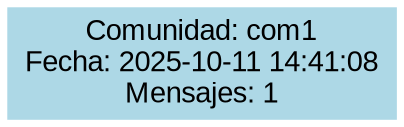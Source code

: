 digraph BST {
  node [shape=box, style=filled, color=lightblue, fontname="Arial"];
  rankdir=TB;
"00007FB0FE6F0BC0" [label="Comunidad: com1\nFecha: 2025-10-11 14:41:08\nMensajes: 1"];
}
